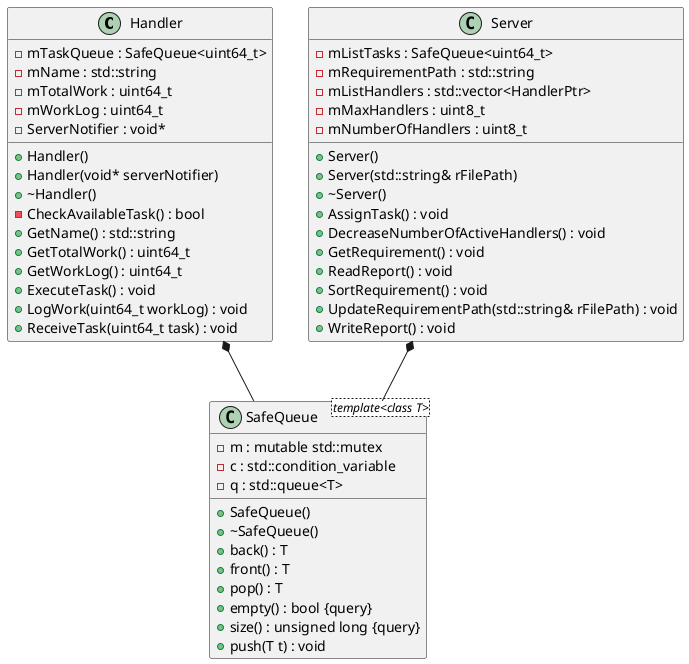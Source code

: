 @startuml





/' Objects '/

class Handler {
	+Handler()
	+Handler(void* serverNotifier)
	+~Handler()
	-mTaskQueue : SafeQueue<uint64_t>
	-CheckAvailableTask() : bool
	+GetName() : std::string
	-mName : std::string
	+GetTotalWork() : uint64_t
	+GetWorkLog() : uint64_t
	-mTotalWork : uint64_t
	-mWorkLog : uint64_t
	+ExecuteTask() : void
	+LogWork(uint64_t workLog) : void
	+ReceiveTask(uint64_t task) : void
	-ServerNotifier : void*
}


class SafeQueue <template<class T>> {
	+SafeQueue()
	+~SafeQueue()
	+back() : T
	+front() : T
	+pop() : T
	+empty() : bool {query}
	-m : mutable std::mutex
	-c : std::condition_variable
	-q : std::queue<T>
	+size() : unsigned long {query}
	+push(T t) : void
}


class Server {
	+Server()
	+Server(std::string& rFilePath)
	+~Server()
	-mListTasks : SafeQueue<uint64_t>
	-mRequirementPath : std::string
	-mListHandlers : std::vector<HandlerPtr>
	-mMaxHandlers : uint8_t
	-mNumberOfHandlers : uint8_t
	+AssignTask() : void
	+DecreaseNumberOfActiveHandlers() : void
	+GetRequirement() : void
	+ReadReport() : void
	+SortRequirement() : void
	+UpdateRequirementPath(std::string& rFilePath) : void
	+WriteReport() : void
}





/' Inheritance relationships '/




/' Aggregation relationships '/

.Handler *-- .SafeQueue


.Server *-- .SafeQueue






/' Nested objects '/



@enduml
